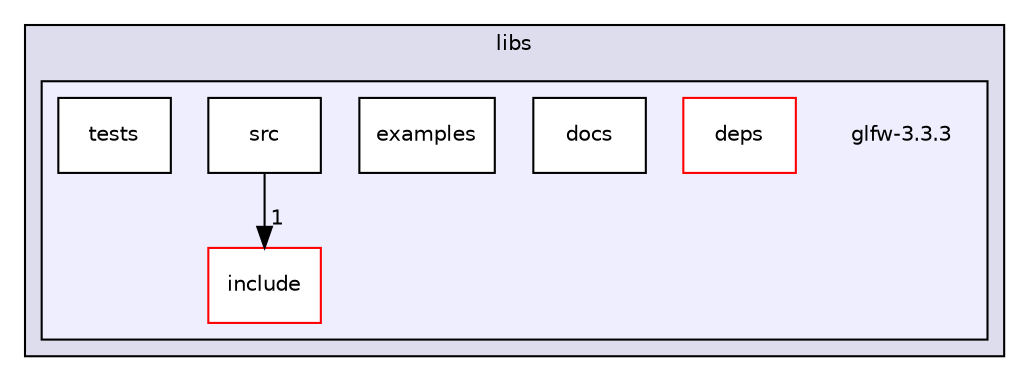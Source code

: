digraph "LightFramework/libs/glfw-3.3.3" {
  compound=true
  node [ fontsize="10", fontname="Helvetica"];
  edge [ labelfontsize="10", labelfontname="Helvetica"];
  subgraph clusterdir_08ae183517679c3e3c3da29a0fc0b468 {
    graph [ bgcolor="#ddddee", pencolor="black", label="libs" fontname="Helvetica", fontsize="10", URL="dir_08ae183517679c3e3c3da29a0fc0b468.html"]
  subgraph clusterdir_310b4c1b1eb1721520d1cae99e111eee {
    graph [ bgcolor="#eeeeff", pencolor="black", label="" URL="dir_310b4c1b1eb1721520d1cae99e111eee.html"];
    dir_310b4c1b1eb1721520d1cae99e111eee [shape=plaintext label="glfw-3.3.3"];
    dir_53b97f0cf6132e054bc084ee9fd65d35 [shape=box label="deps" color="red" fillcolor="white" style="filled" URL="dir_53b97f0cf6132e054bc084ee9fd65d35.html"];
    dir_b8b35197aedc0382c7559b11a6dae846 [shape=box label="docs" color="black" fillcolor="white" style="filled" URL="dir_b8b35197aedc0382c7559b11a6dae846.html"];
    dir_c40e0157036f37e61e8bd7d427a83c12 [shape=box label="examples" color="black" fillcolor="white" style="filled" URL="dir_c40e0157036f37e61e8bd7d427a83c12.html"];
    dir_2f300f7365c4338a846377abf04bc2d8 [shape=box label="include" color="red" fillcolor="white" style="filled" URL="dir_2f300f7365c4338a846377abf04bc2d8.html"];
    dir_bd506e83e5acf10ddce350f293c4672e [shape=box label="src" color="black" fillcolor="white" style="filled" URL="dir_bd506e83e5acf10ddce350f293c4672e.html"];
    dir_dba686ad5d125127d3b2389ddaff751a [shape=box label="tests" color="black" fillcolor="white" style="filled" URL="dir_dba686ad5d125127d3b2389ddaff751a.html"];
  }
  }
  dir_bd506e83e5acf10ddce350f293c4672e->dir_2f300f7365c4338a846377abf04bc2d8 [headlabel="1", labeldistance=1.5 headhref="dir_000010_000043.html"];
}
